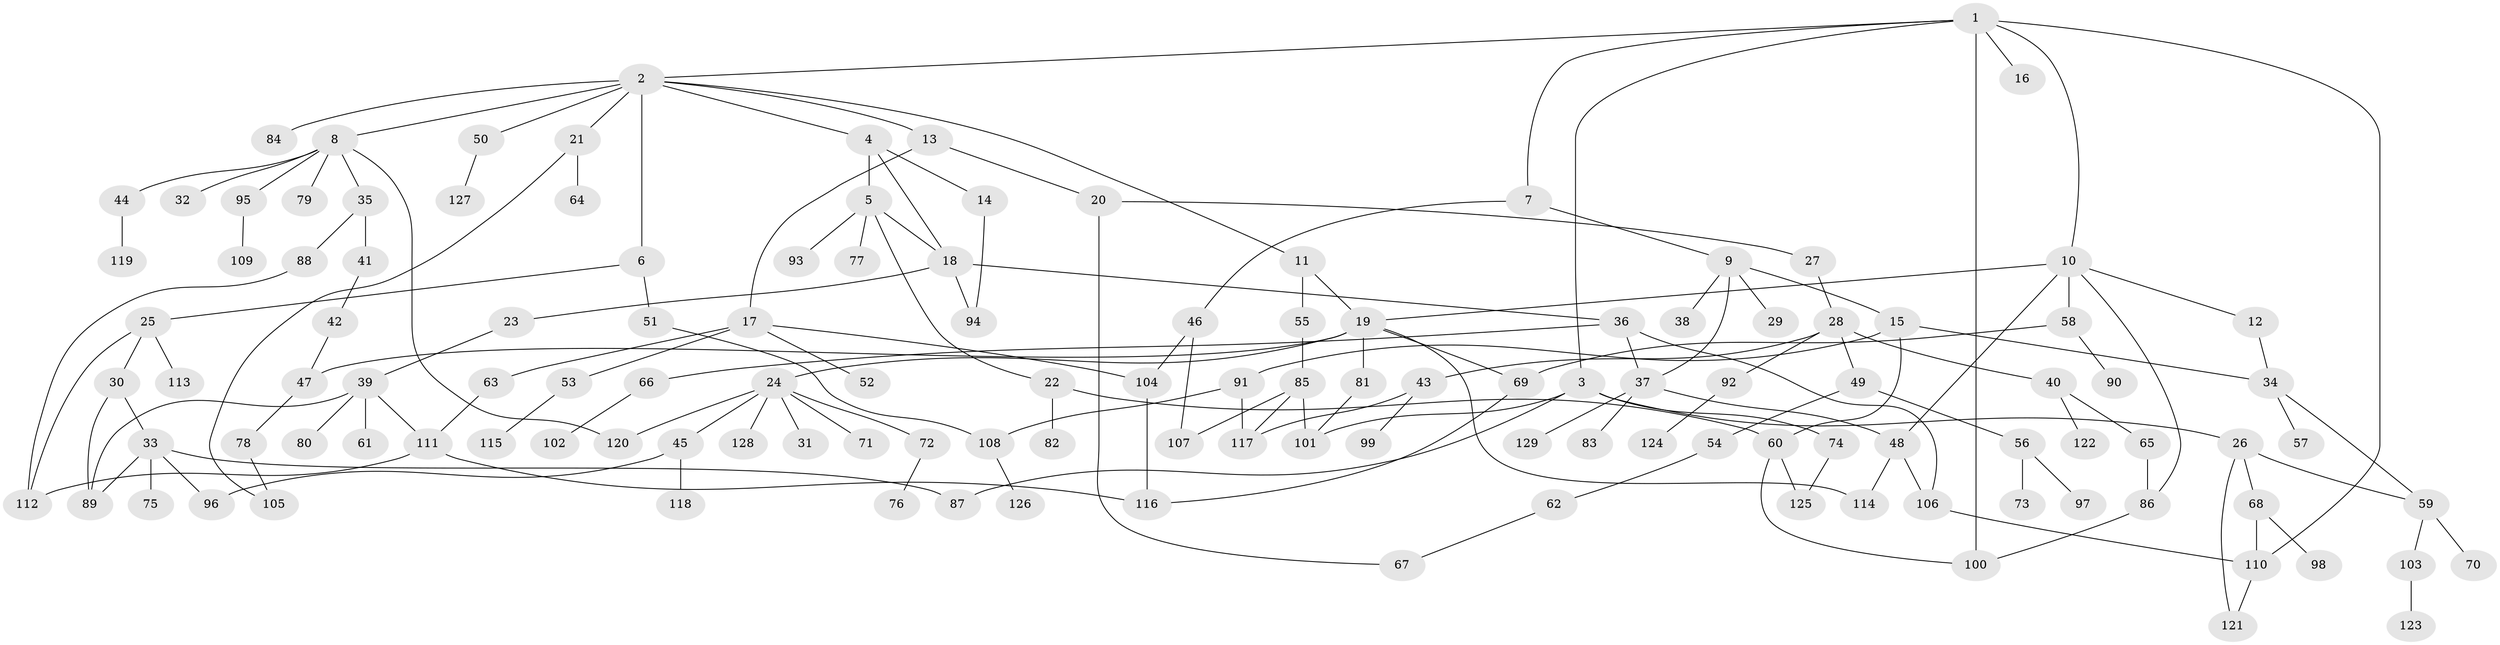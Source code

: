 // Generated by graph-tools (version 1.1) at 2025/49/03/09/25 03:49:25]
// undirected, 129 vertices, 166 edges
graph export_dot {
graph [start="1"]
  node [color=gray90,style=filled];
  1;
  2;
  3;
  4;
  5;
  6;
  7;
  8;
  9;
  10;
  11;
  12;
  13;
  14;
  15;
  16;
  17;
  18;
  19;
  20;
  21;
  22;
  23;
  24;
  25;
  26;
  27;
  28;
  29;
  30;
  31;
  32;
  33;
  34;
  35;
  36;
  37;
  38;
  39;
  40;
  41;
  42;
  43;
  44;
  45;
  46;
  47;
  48;
  49;
  50;
  51;
  52;
  53;
  54;
  55;
  56;
  57;
  58;
  59;
  60;
  61;
  62;
  63;
  64;
  65;
  66;
  67;
  68;
  69;
  70;
  71;
  72;
  73;
  74;
  75;
  76;
  77;
  78;
  79;
  80;
  81;
  82;
  83;
  84;
  85;
  86;
  87;
  88;
  89;
  90;
  91;
  92;
  93;
  94;
  95;
  96;
  97;
  98;
  99;
  100;
  101;
  102;
  103;
  104;
  105;
  106;
  107;
  108;
  109;
  110;
  111;
  112;
  113;
  114;
  115;
  116;
  117;
  118;
  119;
  120;
  121;
  122;
  123;
  124;
  125;
  126;
  127;
  128;
  129;
  1 -- 2;
  1 -- 3;
  1 -- 7;
  1 -- 10;
  1 -- 16;
  1 -- 100;
  1 -- 110;
  2 -- 4;
  2 -- 6;
  2 -- 8;
  2 -- 11;
  2 -- 13;
  2 -- 21;
  2 -- 50;
  2 -- 84;
  3 -- 26;
  3 -- 74;
  3 -- 87;
  3 -- 101;
  4 -- 5;
  4 -- 14;
  4 -- 18;
  5 -- 18;
  5 -- 22;
  5 -- 77;
  5 -- 93;
  6 -- 25;
  6 -- 51;
  7 -- 9;
  7 -- 46;
  8 -- 32;
  8 -- 35;
  8 -- 44;
  8 -- 79;
  8 -- 95;
  8 -- 120;
  9 -- 15;
  9 -- 29;
  9 -- 38;
  9 -- 37;
  10 -- 12;
  10 -- 19;
  10 -- 58;
  10 -- 86;
  10 -- 48;
  11 -- 55;
  11 -- 19;
  12 -- 34;
  13 -- 17;
  13 -- 20;
  14 -- 94;
  15 -- 60;
  15 -- 91;
  15 -- 34;
  17 -- 52;
  17 -- 53;
  17 -- 63;
  17 -- 104;
  18 -- 23;
  18 -- 36;
  18 -- 94;
  19 -- 24;
  19 -- 47;
  19 -- 81;
  19 -- 114;
  19 -- 69;
  20 -- 27;
  20 -- 67;
  21 -- 64;
  21 -- 105;
  22 -- 82;
  22 -- 60;
  23 -- 39;
  24 -- 31;
  24 -- 45;
  24 -- 71;
  24 -- 72;
  24 -- 128;
  24 -- 120;
  25 -- 30;
  25 -- 113;
  25 -- 112;
  26 -- 59;
  26 -- 68;
  26 -- 121;
  27 -- 28;
  28 -- 40;
  28 -- 43;
  28 -- 49;
  28 -- 92;
  30 -- 33;
  30 -- 89;
  33 -- 75;
  33 -- 89;
  33 -- 96;
  33 -- 87;
  34 -- 57;
  34 -- 59;
  35 -- 41;
  35 -- 88;
  36 -- 37;
  36 -- 66;
  36 -- 106;
  37 -- 48;
  37 -- 83;
  37 -- 129;
  39 -- 61;
  39 -- 80;
  39 -- 89;
  39 -- 111;
  40 -- 65;
  40 -- 122;
  41 -- 42;
  42 -- 47;
  43 -- 99;
  43 -- 117;
  44 -- 119;
  45 -- 96;
  45 -- 118;
  46 -- 104;
  46 -- 107;
  47 -- 78;
  48 -- 106;
  48 -- 114;
  49 -- 54;
  49 -- 56;
  50 -- 127;
  51 -- 108;
  53 -- 115;
  54 -- 62;
  55 -- 85;
  56 -- 73;
  56 -- 97;
  58 -- 69;
  58 -- 90;
  59 -- 70;
  59 -- 103;
  60 -- 125;
  60 -- 100;
  62 -- 67;
  63 -- 111;
  65 -- 86;
  66 -- 102;
  68 -- 98;
  68 -- 110;
  69 -- 116;
  72 -- 76;
  74 -- 125;
  78 -- 105;
  81 -- 101;
  85 -- 101;
  85 -- 107;
  85 -- 117;
  86 -- 100;
  88 -- 112;
  91 -- 108;
  91 -- 117;
  92 -- 124;
  95 -- 109;
  103 -- 123;
  104 -- 116;
  106 -- 110;
  108 -- 126;
  110 -- 121;
  111 -- 112;
  111 -- 116;
}
